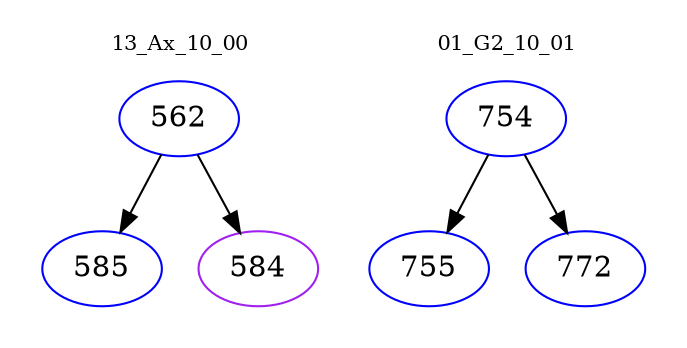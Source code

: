 digraph{
subgraph cluster_0 {
color = white
label = "13_Ax_10_00";
fontsize=10;
T0_562 [label="562", color="blue"]
T0_562 -> T0_585 [color="black"]
T0_585 [label="585", color="blue"]
T0_562 -> T0_584 [color="black"]
T0_584 [label="584", color="purple"]
}
subgraph cluster_1 {
color = white
label = "01_G2_10_01";
fontsize=10;
T1_754 [label="754", color="blue"]
T1_754 -> T1_755 [color="black"]
T1_755 [label="755", color="blue"]
T1_754 -> T1_772 [color="black"]
T1_772 [label="772", color="blue"]
}
}
